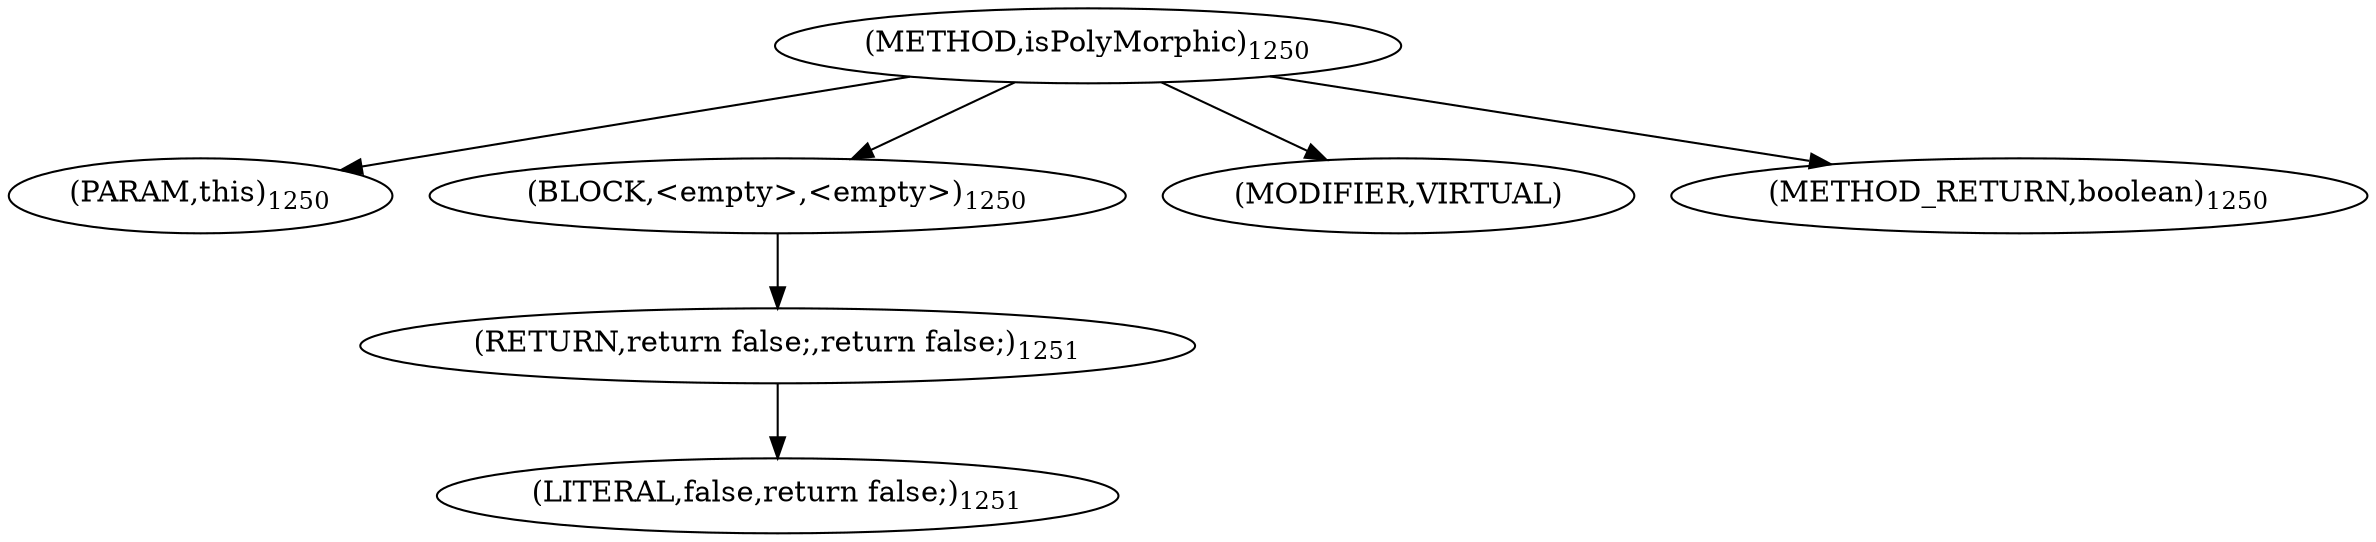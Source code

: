 digraph "isPolyMorphic" {  
"2554" [label = <(METHOD,isPolyMorphic)<SUB>1250</SUB>> ]
"2555" [label = <(PARAM,this)<SUB>1250</SUB>> ]
"2556" [label = <(BLOCK,&lt;empty&gt;,&lt;empty&gt;)<SUB>1250</SUB>> ]
"2557" [label = <(RETURN,return false;,return false;)<SUB>1251</SUB>> ]
"2558" [label = <(LITERAL,false,return false;)<SUB>1251</SUB>> ]
"2559" [label = <(MODIFIER,VIRTUAL)> ]
"2560" [label = <(METHOD_RETURN,boolean)<SUB>1250</SUB>> ]
  "2554" -> "2555" 
  "2554" -> "2556" 
  "2554" -> "2559" 
  "2554" -> "2560" 
  "2556" -> "2557" 
  "2557" -> "2558" 
}
